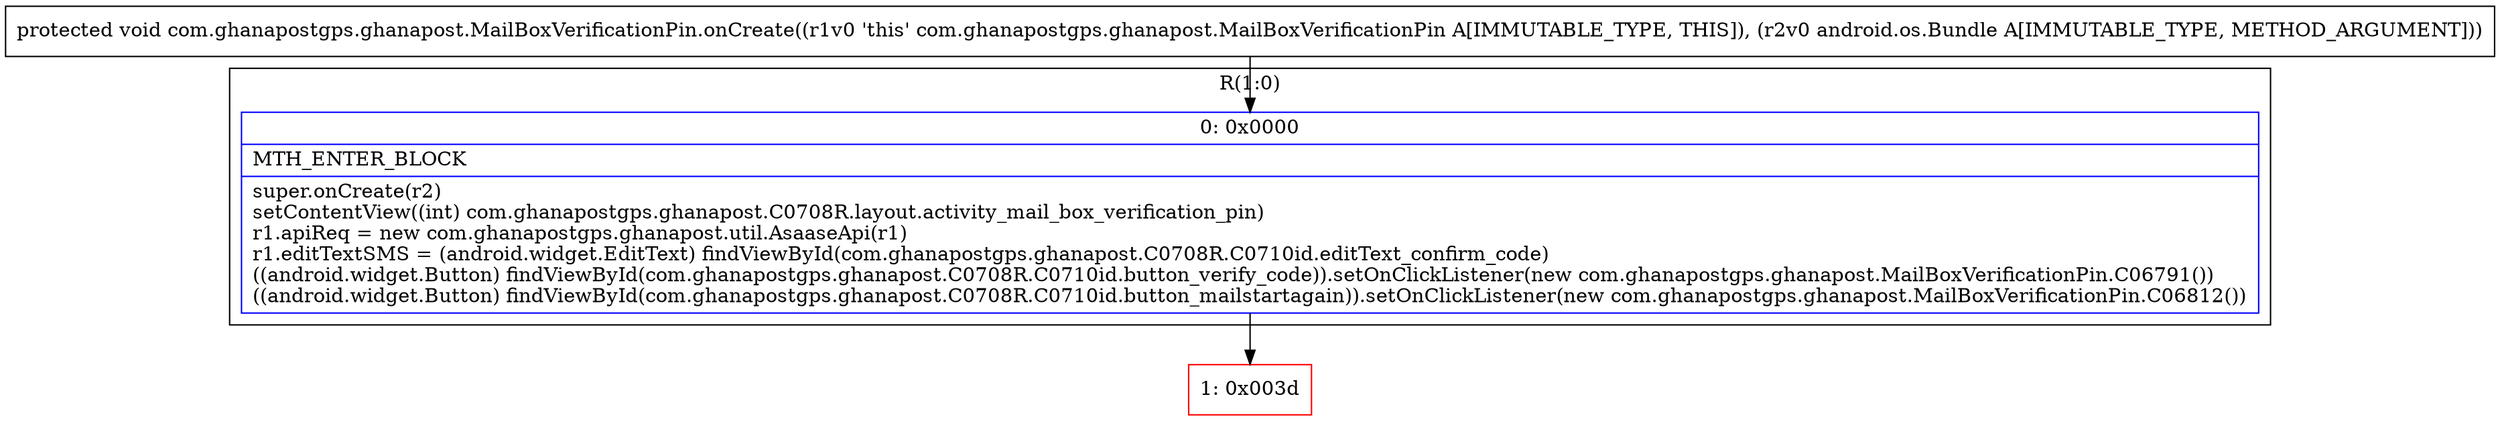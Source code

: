 digraph "CFG forcom.ghanapostgps.ghanapost.MailBoxVerificationPin.onCreate(Landroid\/os\/Bundle;)V" {
subgraph cluster_Region_322926773 {
label = "R(1:0)";
node [shape=record,color=blue];
Node_0 [shape=record,label="{0\:\ 0x0000|MTH_ENTER_BLOCK\l|super.onCreate(r2)\lsetContentView((int) com.ghanapostgps.ghanapost.C0708R.layout.activity_mail_box_verification_pin)\lr1.apiReq = new com.ghanapostgps.ghanapost.util.AsaaseApi(r1)\lr1.editTextSMS = (android.widget.EditText) findViewById(com.ghanapostgps.ghanapost.C0708R.C0710id.editText_confirm_code)\l((android.widget.Button) findViewById(com.ghanapostgps.ghanapost.C0708R.C0710id.button_verify_code)).setOnClickListener(new com.ghanapostgps.ghanapost.MailBoxVerificationPin.C06791())\l((android.widget.Button) findViewById(com.ghanapostgps.ghanapost.C0708R.C0710id.button_mailstartagain)).setOnClickListener(new com.ghanapostgps.ghanapost.MailBoxVerificationPin.C06812())\l}"];
}
Node_1 [shape=record,color=red,label="{1\:\ 0x003d}"];
MethodNode[shape=record,label="{protected void com.ghanapostgps.ghanapost.MailBoxVerificationPin.onCreate((r1v0 'this' com.ghanapostgps.ghanapost.MailBoxVerificationPin A[IMMUTABLE_TYPE, THIS]), (r2v0 android.os.Bundle A[IMMUTABLE_TYPE, METHOD_ARGUMENT])) }"];
MethodNode -> Node_0;
Node_0 -> Node_1;
}

